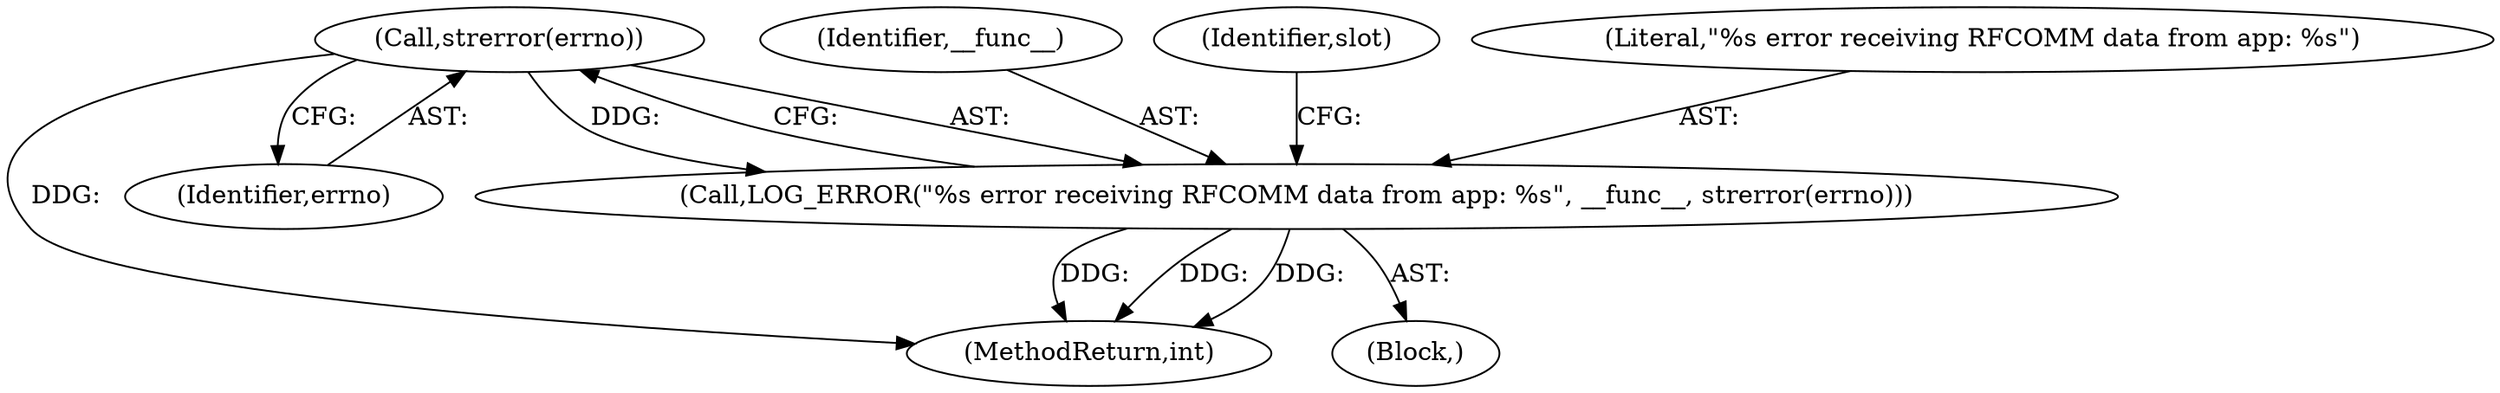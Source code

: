 digraph "0_Android_472271b153c5dc53c28beac55480a8d8434b2d5c_32@API" {
"1000151" [label="(Call,strerror(errno))"];
"1000148" [label="(Call,LOG_ERROR(\"%s error receiving RFCOMM data from app: %s\", __func__, strerror(errno)))"];
"1000151" [label="(Call,strerror(errno))"];
"1000148" [label="(Call,LOG_ERROR(\"%s error receiving RFCOMM data from app: %s\", __func__, strerror(errno)))"];
"1000150" [label="(Identifier,__func__)"];
"1000147" [label="(Block,)"];
"1000154" [label="(Identifier,slot)"];
"1000152" [label="(Identifier,errno)"];
"1000149" [label="(Literal,\"%s error receiving RFCOMM data from app: %s\")"];
"1000161" [label="(MethodReturn,int)"];
"1000151" -> "1000148"  [label="AST: "];
"1000151" -> "1000152"  [label="CFG: "];
"1000152" -> "1000151"  [label="AST: "];
"1000148" -> "1000151"  [label="CFG: "];
"1000151" -> "1000161"  [label="DDG: "];
"1000151" -> "1000148"  [label="DDG: "];
"1000148" -> "1000147"  [label="AST: "];
"1000149" -> "1000148"  [label="AST: "];
"1000150" -> "1000148"  [label="AST: "];
"1000154" -> "1000148"  [label="CFG: "];
"1000148" -> "1000161"  [label="DDG: "];
"1000148" -> "1000161"  [label="DDG: "];
"1000148" -> "1000161"  [label="DDG: "];
}
